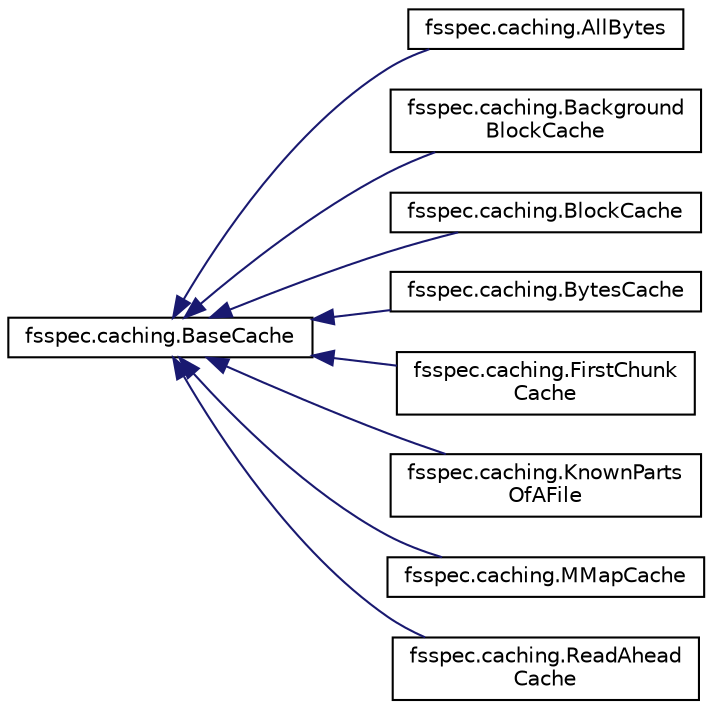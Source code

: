 digraph "Graphical Class Hierarchy"
{
 // LATEX_PDF_SIZE
  edge [fontname="Helvetica",fontsize="10",labelfontname="Helvetica",labelfontsize="10"];
  node [fontname="Helvetica",fontsize="10",shape=record];
  rankdir="LR";
  Node0 [label="fsspec.caching.BaseCache",height=0.2,width=0.4,color="black", fillcolor="white", style="filled",URL="$classfsspec_1_1caching_1_1BaseCache.html",tooltip=" "];
  Node0 -> Node1 [dir="back",color="midnightblue",fontsize="10",style="solid",fontname="Helvetica"];
  Node1 [label="fsspec.caching.AllBytes",height=0.2,width=0.4,color="black", fillcolor="white", style="filled",URL="$classfsspec_1_1caching_1_1AllBytes.html",tooltip=" "];
  Node0 -> Node2 [dir="back",color="midnightblue",fontsize="10",style="solid",fontname="Helvetica"];
  Node2 [label="fsspec.caching.Background\lBlockCache",height=0.2,width=0.4,color="black", fillcolor="white", style="filled",URL="$classfsspec_1_1caching_1_1BackgroundBlockCache.html",tooltip=" "];
  Node0 -> Node3 [dir="back",color="midnightblue",fontsize="10",style="solid",fontname="Helvetica"];
  Node3 [label="fsspec.caching.BlockCache",height=0.2,width=0.4,color="black", fillcolor="white", style="filled",URL="$classfsspec_1_1caching_1_1BlockCache.html",tooltip=" "];
  Node0 -> Node4 [dir="back",color="midnightblue",fontsize="10",style="solid",fontname="Helvetica"];
  Node4 [label="fsspec.caching.BytesCache",height=0.2,width=0.4,color="black", fillcolor="white", style="filled",URL="$classfsspec_1_1caching_1_1BytesCache.html",tooltip=" "];
  Node0 -> Node5 [dir="back",color="midnightblue",fontsize="10",style="solid",fontname="Helvetica"];
  Node5 [label="fsspec.caching.FirstChunk\lCache",height=0.2,width=0.4,color="black", fillcolor="white", style="filled",URL="$classfsspec_1_1caching_1_1FirstChunkCache.html",tooltip=" "];
  Node0 -> Node6 [dir="back",color="midnightblue",fontsize="10",style="solid",fontname="Helvetica"];
  Node6 [label="fsspec.caching.KnownParts\lOfAFile",height=0.2,width=0.4,color="black", fillcolor="white", style="filled",URL="$classfsspec_1_1caching_1_1KnownPartsOfAFile.html",tooltip=" "];
  Node0 -> Node7 [dir="back",color="midnightblue",fontsize="10",style="solid",fontname="Helvetica"];
  Node7 [label="fsspec.caching.MMapCache",height=0.2,width=0.4,color="black", fillcolor="white", style="filled",URL="$classfsspec_1_1caching_1_1MMapCache.html",tooltip=" "];
  Node0 -> Node8 [dir="back",color="midnightblue",fontsize="10",style="solid",fontname="Helvetica"];
  Node8 [label="fsspec.caching.ReadAhead\lCache",height=0.2,width=0.4,color="black", fillcolor="white", style="filled",URL="$classfsspec_1_1caching_1_1ReadAheadCache.html",tooltip=" "];
}
